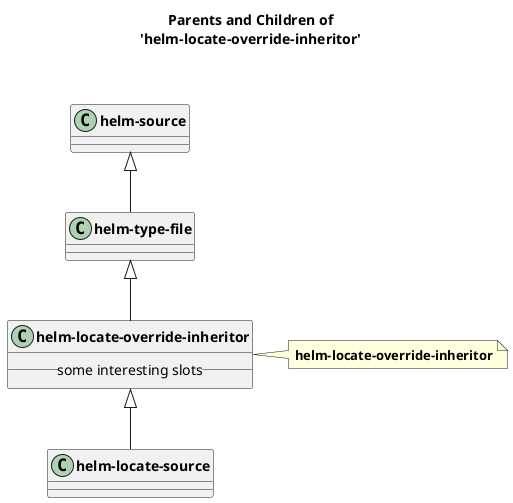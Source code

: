 @startuml
skinparam classFontStyle bold
skinparam captionFontStyle bold
title **Parents and Children of**\n**'helm-locate-override-inheritor'**\n\n
"helm-type-file" <|-- "helm-locate-override-inheritor"
class "helm-type-file"
"helm-source" <|-- "helm-type-file"
class "helm-source"
class "helm-locate-override-inheritor" {
	__ some interesting slots __
}
note right of "helm-locate-override-inheritor"
	**helm-locate-override-inheritor**
end note
"helm-locate-override-inheritor" <|-- "helm-locate-source"
@enduml
